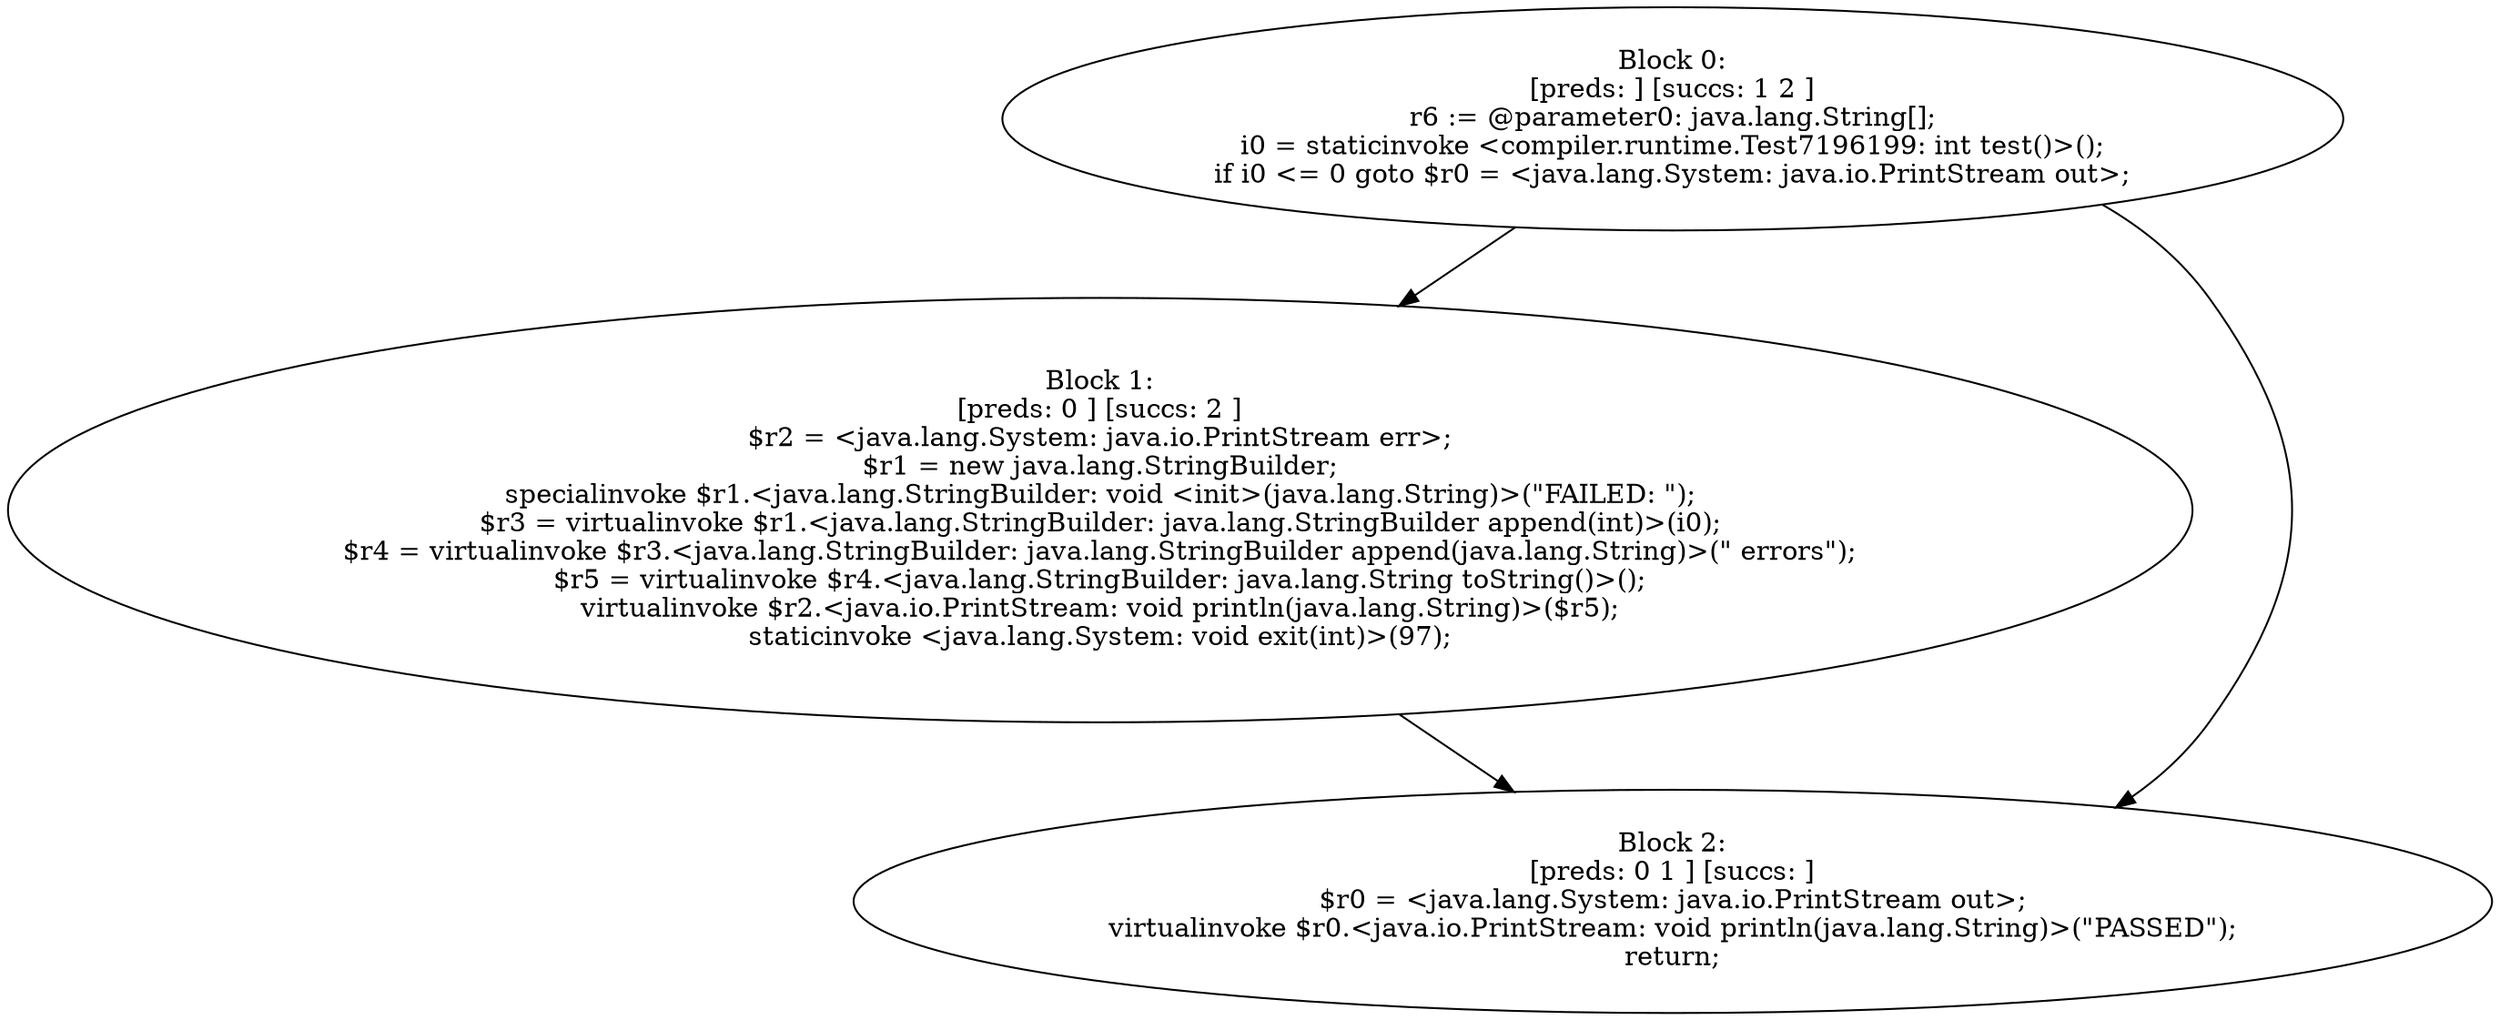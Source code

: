 digraph "unitGraph" {
    "Block 0:
[preds: ] [succs: 1 2 ]
r6 := @parameter0: java.lang.String[];
i0 = staticinvoke <compiler.runtime.Test7196199: int test()>();
if i0 <= 0 goto $r0 = <java.lang.System: java.io.PrintStream out>;
"
    "Block 1:
[preds: 0 ] [succs: 2 ]
$r2 = <java.lang.System: java.io.PrintStream err>;
$r1 = new java.lang.StringBuilder;
specialinvoke $r1.<java.lang.StringBuilder: void <init>(java.lang.String)>(\"FAILED: \");
$r3 = virtualinvoke $r1.<java.lang.StringBuilder: java.lang.StringBuilder append(int)>(i0);
$r4 = virtualinvoke $r3.<java.lang.StringBuilder: java.lang.StringBuilder append(java.lang.String)>(\" errors\");
$r5 = virtualinvoke $r4.<java.lang.StringBuilder: java.lang.String toString()>();
virtualinvoke $r2.<java.io.PrintStream: void println(java.lang.String)>($r5);
staticinvoke <java.lang.System: void exit(int)>(97);
"
    "Block 2:
[preds: 0 1 ] [succs: ]
$r0 = <java.lang.System: java.io.PrintStream out>;
virtualinvoke $r0.<java.io.PrintStream: void println(java.lang.String)>(\"PASSED\");
return;
"
    "Block 0:
[preds: ] [succs: 1 2 ]
r6 := @parameter0: java.lang.String[];
i0 = staticinvoke <compiler.runtime.Test7196199: int test()>();
if i0 <= 0 goto $r0 = <java.lang.System: java.io.PrintStream out>;
"->"Block 1:
[preds: 0 ] [succs: 2 ]
$r2 = <java.lang.System: java.io.PrintStream err>;
$r1 = new java.lang.StringBuilder;
specialinvoke $r1.<java.lang.StringBuilder: void <init>(java.lang.String)>(\"FAILED: \");
$r3 = virtualinvoke $r1.<java.lang.StringBuilder: java.lang.StringBuilder append(int)>(i0);
$r4 = virtualinvoke $r3.<java.lang.StringBuilder: java.lang.StringBuilder append(java.lang.String)>(\" errors\");
$r5 = virtualinvoke $r4.<java.lang.StringBuilder: java.lang.String toString()>();
virtualinvoke $r2.<java.io.PrintStream: void println(java.lang.String)>($r5);
staticinvoke <java.lang.System: void exit(int)>(97);
";
    "Block 0:
[preds: ] [succs: 1 2 ]
r6 := @parameter0: java.lang.String[];
i0 = staticinvoke <compiler.runtime.Test7196199: int test()>();
if i0 <= 0 goto $r0 = <java.lang.System: java.io.PrintStream out>;
"->"Block 2:
[preds: 0 1 ] [succs: ]
$r0 = <java.lang.System: java.io.PrintStream out>;
virtualinvoke $r0.<java.io.PrintStream: void println(java.lang.String)>(\"PASSED\");
return;
";
    "Block 1:
[preds: 0 ] [succs: 2 ]
$r2 = <java.lang.System: java.io.PrintStream err>;
$r1 = new java.lang.StringBuilder;
specialinvoke $r1.<java.lang.StringBuilder: void <init>(java.lang.String)>(\"FAILED: \");
$r3 = virtualinvoke $r1.<java.lang.StringBuilder: java.lang.StringBuilder append(int)>(i0);
$r4 = virtualinvoke $r3.<java.lang.StringBuilder: java.lang.StringBuilder append(java.lang.String)>(\" errors\");
$r5 = virtualinvoke $r4.<java.lang.StringBuilder: java.lang.String toString()>();
virtualinvoke $r2.<java.io.PrintStream: void println(java.lang.String)>($r5);
staticinvoke <java.lang.System: void exit(int)>(97);
"->"Block 2:
[preds: 0 1 ] [succs: ]
$r0 = <java.lang.System: java.io.PrintStream out>;
virtualinvoke $r0.<java.io.PrintStream: void println(java.lang.String)>(\"PASSED\");
return;
";
}
